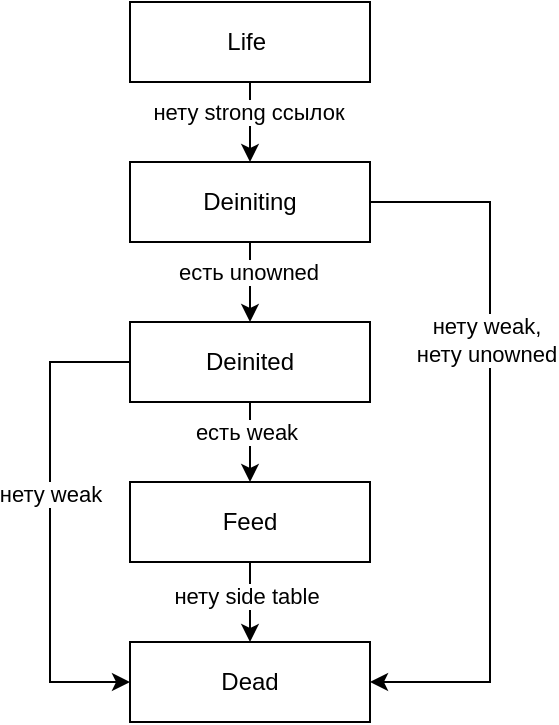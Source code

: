 <mxfile version="28.0.7">
  <diagram name="Страница — 1" id="1aeBjJVF4vZXMyhNFC9T">
    <mxGraphModel dx="1291" dy="704" grid="1" gridSize="10" guides="1" tooltips="1" connect="1" arrows="1" fold="1" page="1" pageScale="1" pageWidth="827" pageHeight="1169" math="0" shadow="0">
      <root>
        <mxCell id="0" />
        <mxCell id="1" parent="0" />
        <mxCell id="xgizl6u6MoNi_UoLTxeW-18" value="" style="group" vertex="1" connectable="0" parent="1">
          <mxGeometry x="160" y="120" width="220" height="360" as="geometry" />
        </mxCell>
        <mxCell id="xgizl6u6MoNi_UoLTxeW-6" value="" style="edgeStyle=orthogonalEdgeStyle;rounded=0;orthogonalLoop=1;jettySize=auto;html=1;" edge="1" parent="xgizl6u6MoNi_UoLTxeW-18" source="xgizl6u6MoNi_UoLTxeW-1" target="xgizl6u6MoNi_UoLTxeW-2">
          <mxGeometry relative="1" as="geometry" />
        </mxCell>
        <mxCell id="xgizl6u6MoNi_UoLTxeW-12" value="нету strong ссылок" style="edgeLabel;html=1;align=center;verticalAlign=middle;resizable=0;points=[];" vertex="1" connectable="0" parent="xgizl6u6MoNi_UoLTxeW-6">
          <mxGeometry x="-0.278" y="-1" relative="1" as="geometry">
            <mxPoint as="offset" />
          </mxGeometry>
        </mxCell>
        <mxCell id="xgizl6u6MoNi_UoLTxeW-1" value="Life&amp;nbsp;" style="rounded=0;whiteSpace=wrap;html=1;" vertex="1" parent="xgizl6u6MoNi_UoLTxeW-18">
          <mxGeometry x="40" width="120" height="40" as="geometry" />
        </mxCell>
        <mxCell id="xgizl6u6MoNi_UoLTxeW-7" value="" style="edgeStyle=orthogonalEdgeStyle;rounded=0;orthogonalLoop=1;jettySize=auto;html=1;" edge="1" parent="xgizl6u6MoNi_UoLTxeW-18" source="xgizl6u6MoNi_UoLTxeW-2" target="xgizl6u6MoNi_UoLTxeW-3">
          <mxGeometry relative="1" as="geometry" />
        </mxCell>
        <mxCell id="xgizl6u6MoNi_UoLTxeW-13" value="есть unowned" style="edgeLabel;html=1;align=center;verticalAlign=middle;resizable=0;points=[];" vertex="1" connectable="0" parent="xgizl6u6MoNi_UoLTxeW-7">
          <mxGeometry x="-0.278" y="-1" relative="1" as="geometry">
            <mxPoint as="offset" />
          </mxGeometry>
        </mxCell>
        <mxCell id="xgizl6u6MoNi_UoLTxeW-10" style="edgeStyle=orthogonalEdgeStyle;rounded=0;orthogonalLoop=1;jettySize=auto;html=1;exitX=1;exitY=0.5;exitDx=0;exitDy=0;entryX=1;entryY=0.5;entryDx=0;entryDy=0;" edge="1" parent="xgizl6u6MoNi_UoLTxeW-18" source="xgizl6u6MoNi_UoLTxeW-2" target="xgizl6u6MoNi_UoLTxeW-5">
          <mxGeometry relative="1" as="geometry">
            <Array as="points">
              <mxPoint x="220" y="100" />
              <mxPoint x="220" y="340" />
            </Array>
          </mxGeometry>
        </mxCell>
        <mxCell id="xgizl6u6MoNi_UoLTxeW-14" value="&lt;span style=&quot;background-color: light-dark(#ffffff, var(--ge-dark-color, #121212)); color: light-dark(rgb(0, 0, 0), rgb(255, 255, 255));&quot;&gt;нету weak,&lt;/span&gt;&lt;div&gt;нету unowned&lt;/div&gt;" style="edgeLabel;html=1;align=center;verticalAlign=middle;resizable=0;points=[];" vertex="1" connectable="0" parent="xgizl6u6MoNi_UoLTxeW-10">
          <mxGeometry x="-0.285" y="-2" relative="1" as="geometry">
            <mxPoint as="offset" />
          </mxGeometry>
        </mxCell>
        <mxCell id="xgizl6u6MoNi_UoLTxeW-2" value="Deiniting" style="rounded=0;whiteSpace=wrap;html=1;" vertex="1" parent="xgizl6u6MoNi_UoLTxeW-18">
          <mxGeometry x="40" y="80" width="120" height="40" as="geometry" />
        </mxCell>
        <mxCell id="xgizl6u6MoNi_UoLTxeW-8" value="" style="edgeStyle=orthogonalEdgeStyle;rounded=0;orthogonalLoop=1;jettySize=auto;html=1;" edge="1" parent="xgizl6u6MoNi_UoLTxeW-18" source="xgizl6u6MoNi_UoLTxeW-3" target="xgizl6u6MoNi_UoLTxeW-4">
          <mxGeometry relative="1" as="geometry">
            <Array as="points">
              <mxPoint x="100" y="210" />
              <mxPoint x="100" y="210" />
            </Array>
          </mxGeometry>
        </mxCell>
        <mxCell id="xgizl6u6MoNi_UoLTxeW-16" value="есть weak" style="edgeLabel;html=1;align=center;verticalAlign=middle;resizable=0;points=[];" vertex="1" connectable="0" parent="xgizl6u6MoNi_UoLTxeW-8">
          <mxGeometry x="-0.278" y="-2" relative="1" as="geometry">
            <mxPoint as="offset" />
          </mxGeometry>
        </mxCell>
        <mxCell id="xgizl6u6MoNi_UoLTxeW-11" style="edgeStyle=orthogonalEdgeStyle;rounded=0;orthogonalLoop=1;jettySize=auto;html=1;exitX=0;exitY=0.5;exitDx=0;exitDy=0;entryX=0;entryY=0.5;entryDx=0;entryDy=0;" edge="1" parent="xgizl6u6MoNi_UoLTxeW-18" source="xgizl6u6MoNi_UoLTxeW-3" target="xgizl6u6MoNi_UoLTxeW-5">
          <mxGeometry relative="1" as="geometry">
            <Array as="points">
              <mxPoint y="180" />
              <mxPoint y="340" />
            </Array>
          </mxGeometry>
        </mxCell>
        <mxCell id="xgizl6u6MoNi_UoLTxeW-15" value="нету weak" style="edgeLabel;html=1;align=center;verticalAlign=middle;resizable=0;points=[];" vertex="1" connectable="0" parent="xgizl6u6MoNi_UoLTxeW-11">
          <mxGeometry x="-0.119" relative="1" as="geometry">
            <mxPoint as="offset" />
          </mxGeometry>
        </mxCell>
        <mxCell id="xgizl6u6MoNi_UoLTxeW-3" value="Deinited" style="rounded=0;whiteSpace=wrap;html=1;" vertex="1" parent="xgizl6u6MoNi_UoLTxeW-18">
          <mxGeometry x="40" y="160" width="120" height="40" as="geometry" />
        </mxCell>
        <mxCell id="xgizl6u6MoNi_UoLTxeW-9" value="" style="edgeStyle=orthogonalEdgeStyle;rounded=0;orthogonalLoop=1;jettySize=auto;html=1;" edge="1" parent="xgizl6u6MoNi_UoLTxeW-18" source="xgizl6u6MoNi_UoLTxeW-4" target="xgizl6u6MoNi_UoLTxeW-5">
          <mxGeometry relative="1" as="geometry" />
        </mxCell>
        <mxCell id="xgizl6u6MoNi_UoLTxeW-17" value="нету side table" style="edgeLabel;html=1;align=center;verticalAlign=middle;resizable=0;points=[];" vertex="1" connectable="0" parent="xgizl6u6MoNi_UoLTxeW-9">
          <mxGeometry x="-0.184" y="-2" relative="1" as="geometry">
            <mxPoint as="offset" />
          </mxGeometry>
        </mxCell>
        <mxCell id="xgizl6u6MoNi_UoLTxeW-4" value="Feed" style="rounded=0;whiteSpace=wrap;html=1;" vertex="1" parent="xgizl6u6MoNi_UoLTxeW-18">
          <mxGeometry x="40" y="240" width="120" height="40" as="geometry" />
        </mxCell>
        <mxCell id="xgizl6u6MoNi_UoLTxeW-5" value="Dead" style="rounded=0;whiteSpace=wrap;html=1;" vertex="1" parent="xgizl6u6MoNi_UoLTxeW-18">
          <mxGeometry x="40" y="320" width="120" height="40" as="geometry" />
        </mxCell>
      </root>
    </mxGraphModel>
  </diagram>
</mxfile>
